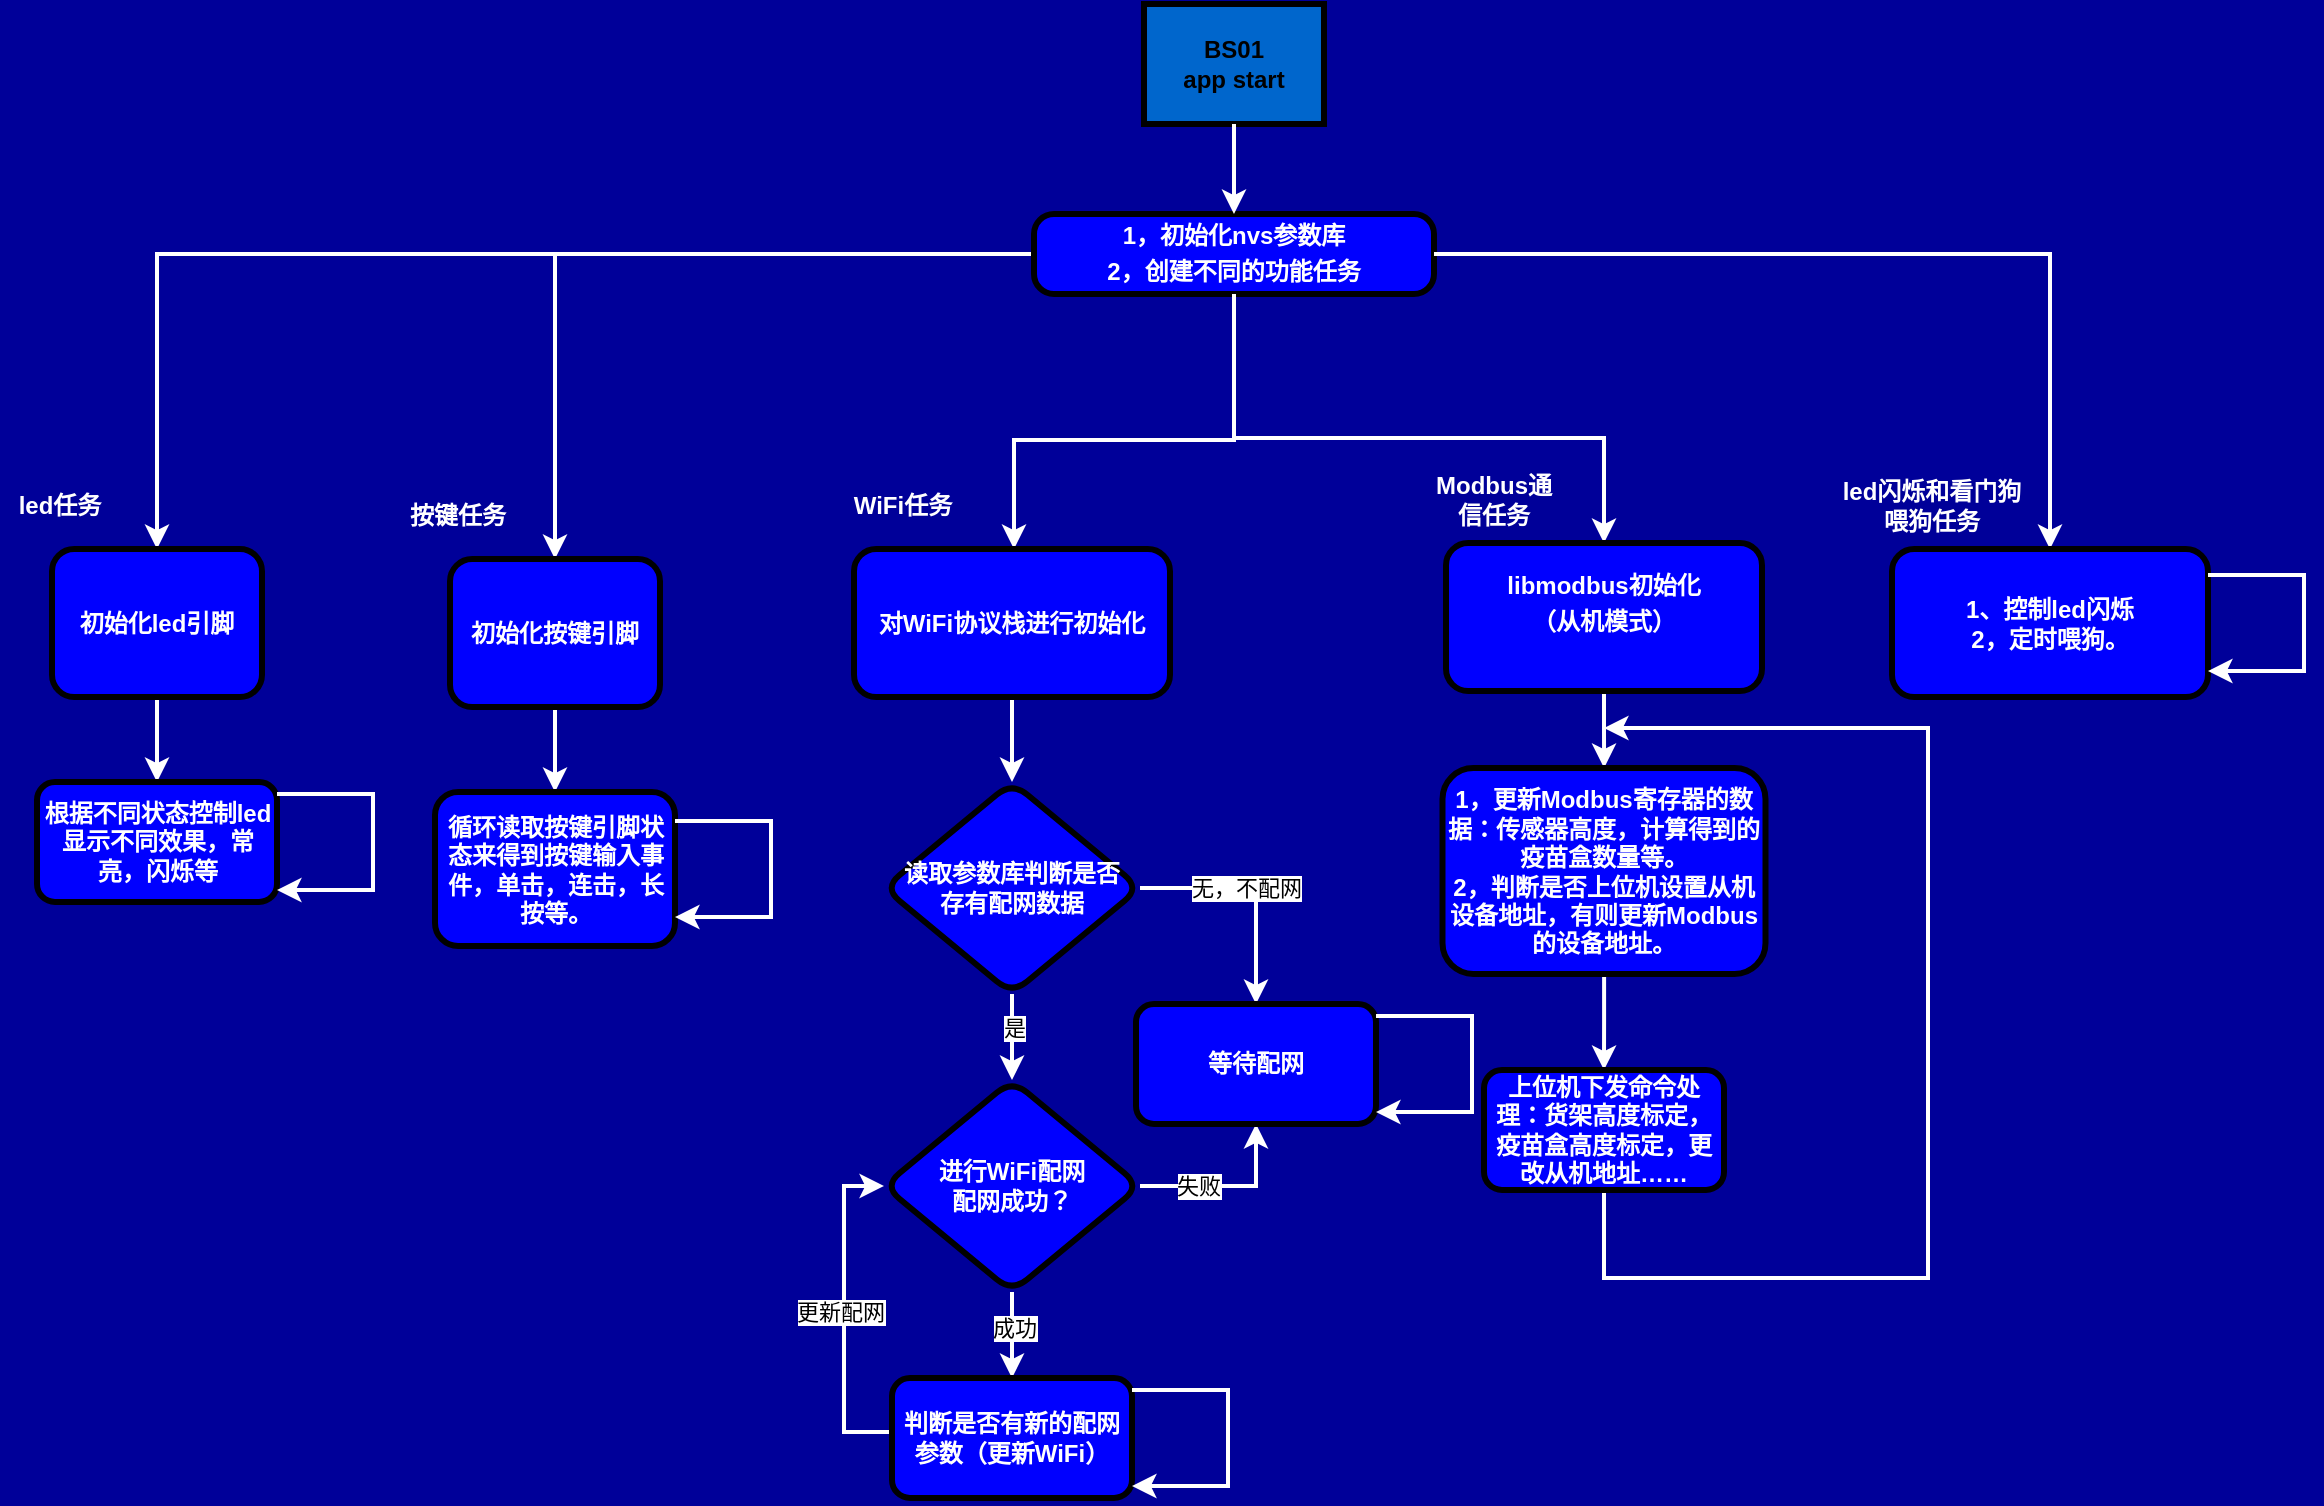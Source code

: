 <mxfile version="24.7.17">
  <diagram name="Page-1" id="c7558073-3199-34d8-9f00-42111426c3f3">
    <mxGraphModel dx="1981" dy="652" grid="0" gridSize="24" guides="1" tooltips="1" connect="1" arrows="1" fold="1" page="0" pageScale="1" pageWidth="826" pageHeight="1169" background="#000099" math="0" shadow="0">
      <root>
        <mxCell id="0" />
        <mxCell id="1" parent="0" />
        <mxCell id="-sDVmUkW7w9gJZ2iMdyc-38" value="" style="edgeStyle=orthogonalEdgeStyle;rounded=0;orthogonalLoop=1;jettySize=auto;html=1;strokeColor=#FFFFFF;strokeWidth=2;" parent="1" source="2" target="-sDVmUkW7w9gJZ2iMdyc-37" edge="1">
          <mxGeometry relative="1" as="geometry" />
        </mxCell>
        <mxCell id="sXCSSm3qtaqTTpKXIJX--42" style="edgeStyle=orthogonalEdgeStyle;rounded=0;orthogonalLoop=1;jettySize=auto;html=1;strokeColor=#FFFFFF;strokeWidth=2;" edge="1" parent="1" source="2" target="sXCSSm3qtaqTTpKXIJX--38">
          <mxGeometry relative="1" as="geometry" />
        </mxCell>
        <mxCell id="2" value="&lt;p style=&quot;margin: 4px 0px 0px;&quot;&gt;&lt;span style=&quot;color: rgb(255, 255, 255);&quot;&gt;1，初始化nvs参数库&lt;/span&gt;&lt;br&gt;&lt;/p&gt;&lt;p style=&quot;margin: 4px 0px 0px;&quot;&gt;&lt;span style=&quot;color: rgb(255, 255, 255);&quot;&gt;2，创建不同的功能任务&lt;/span&gt;&lt;/p&gt;&lt;p style=&quot;margin: 4px 0px 0px;&quot;&gt;&lt;span style=&quot;color: rgb(255, 255, 255);&quot;&gt;&lt;br&gt;&lt;/span&gt;&lt;/p&gt;" style="verticalAlign=middle;align=center;overflow=fill;fontSize=12;fontFamily=Helvetica;html=1;rounded=1;fontStyle=1;strokeWidth=3;fillColor=#0000FF;arcSize=25;" parent="1" vertex="1">
          <mxGeometry x="-5" y="253" width="200" height="40" as="geometry" />
        </mxCell>
        <mxCell id="4" value="BS01&#xa;app start" style="whiteSpace=wrap;align=center;verticalAlign=middle;fontStyle=1;strokeWidth=3;fillColor=#0066CC;" parent="1" vertex="1">
          <mxGeometry x="50" y="148" width="90" height="60" as="geometry" />
        </mxCell>
        <mxCell id="37" value="" style="edgeStyle=none;noEdgeStyle=1;strokeColor=#FFFFFF;strokeWidth=2" parent="1" source="4" target="2" edge="1">
          <mxGeometry width="100" height="100" relative="1" as="geometry">
            <mxPoint x="280" y="190" as="sourcePoint" />
            <mxPoint x="380" y="90" as="targetPoint" />
          </mxGeometry>
        </mxCell>
        <mxCell id="PsqxnXAQ3Fkz8UXOKLwo-47" value="" style="edgeStyle=orthogonalEdgeStyle;rounded=0;orthogonalLoop=1;jettySize=auto;html=1;strokeColor=#FFFFFF;strokeWidth=2;" parent="1" source="-sDVmUkW7w9gJZ2iMdyc-37" target="PsqxnXAQ3Fkz8UXOKLwo-46" edge="1">
          <mxGeometry relative="1" as="geometry" />
        </mxCell>
        <mxCell id="-sDVmUkW7w9gJZ2iMdyc-37" value="初始化led引脚" style="whiteSpace=wrap;html=1;fillColor=#0000FF;rounded=1;fontStyle=1;strokeWidth=3;fontColor=#FFFFFF;" parent="1" vertex="1">
          <mxGeometry x="-496" y="420.5" width="105" height="74" as="geometry" />
        </mxCell>
        <mxCell id="-sDVmUkW7w9gJZ2iMdyc-39" value="led任务" style="text;strokeColor=none;align=center;fillColor=none;html=1;verticalAlign=middle;whiteSpace=wrap;rounded=0;fontFamily=Helvetica;fontSize=12;fontColor=#FFFFFF;fontStyle=1;" parent="1" vertex="1">
          <mxGeometry x="-522" y="384" width="60" height="30" as="geometry" />
        </mxCell>
        <mxCell id="PsqxnXAQ3Fkz8UXOKLwo-37" value="" style="edgeStyle=orthogonalEdgeStyle;rounded=0;orthogonalLoop=1;jettySize=auto;html=1;strokeColor=#FFFFFF;strokeWidth=2;" parent="1" source="2" target="PsqxnXAQ3Fkz8UXOKLwo-38" edge="1">
          <mxGeometry relative="1" as="geometry">
            <mxPoint x="200" y="360" as="sourcePoint" />
            <mxPoint x="-8" y="432" as="targetPoint" />
            <Array as="points">
              <mxPoint x="95" y="366" />
              <mxPoint x="-15" y="366" />
            </Array>
          </mxGeometry>
        </mxCell>
        <mxCell id="PsqxnXAQ3Fkz8UXOKLwo-49" value="" style="edgeStyle=orthogonalEdgeStyle;shape=connector;rounded=0;orthogonalLoop=1;jettySize=auto;html=1;strokeColor=#FFFFFF;strokeWidth=2;align=center;verticalAlign=middle;fontFamily=Helvetica;fontSize=11;fontColor=default;labelBackgroundColor=default;endArrow=classic;" parent="1" source="PsqxnXAQ3Fkz8UXOKLwo-38" target="PsqxnXAQ3Fkz8UXOKLwo-48" edge="1">
          <mxGeometry relative="1" as="geometry" />
        </mxCell>
        <mxCell id="PsqxnXAQ3Fkz8UXOKLwo-38" value="对WiFi协议栈进行初始化" style="whiteSpace=wrap;html=1;fillColor=#0000FF;rounded=1;fontStyle=1;strokeWidth=3;fontColor=#FFFFFF;" parent="1" vertex="1">
          <mxGeometry x="-95" y="420.5" width="158" height="74" as="geometry" />
        </mxCell>
        <mxCell id="PsqxnXAQ3Fkz8UXOKLwo-39" value="WiFi任务" style="text;strokeColor=none;align=center;fillColor=none;html=1;verticalAlign=middle;whiteSpace=wrap;rounded=0;fontFamily=Helvetica;fontSize=12;fontColor=#FFFFFF;fontStyle=1;" parent="1" vertex="1">
          <mxGeometry x="-109" y="384" width="77" height="30" as="geometry" />
        </mxCell>
        <mxCell id="PsqxnXAQ3Fkz8UXOKLwo-40" value="" style="edgeStyle=orthogonalEdgeStyle;rounded=0;orthogonalLoop=1;jettySize=auto;html=1;strokeColor=#FFFFFF;strokeWidth=2;" parent="1" source="2" target="PsqxnXAQ3Fkz8UXOKLwo-41" edge="1">
          <mxGeometry relative="1" as="geometry">
            <mxPoint x="94" y="289.0" as="sourcePoint" />
            <mxPoint x="233" y="432.5" as="targetPoint" />
            <Array as="points">
              <mxPoint x="95" y="365" />
              <mxPoint x="280" y="365" />
            </Array>
          </mxGeometry>
        </mxCell>
        <mxCell id="PsqxnXAQ3Fkz8UXOKLwo-65" value="" style="edgeStyle=orthogonalEdgeStyle;shape=connector;rounded=0;orthogonalLoop=1;jettySize=auto;html=1;strokeColor=#FFFFFF;strokeWidth=2;align=center;verticalAlign=middle;fontFamily=Helvetica;fontSize=11;fontColor=default;labelBackgroundColor=default;endArrow=classic;" parent="1" source="PsqxnXAQ3Fkz8UXOKLwo-41" target="PsqxnXAQ3Fkz8UXOKLwo-64" edge="1">
          <mxGeometry relative="1" as="geometry" />
        </mxCell>
        <mxCell id="PsqxnXAQ3Fkz8UXOKLwo-41" value="&lt;p style=&quot;color: rgb(0, 0, 0); text-wrap: nowrap; margin: 4px 0px 0px;&quot;&gt;&lt;font color=&quot;#ffffff&quot;&gt;libmodbus初始化&lt;/font&gt;&lt;/p&gt;&lt;p style=&quot;color: rgb(0, 0, 0); text-wrap: nowrap; margin: 4px 0px 0px;&quot;&gt;&lt;font color=&quot;#ffffff&quot;&gt;（从机模式&lt;/font&gt;&lt;span style=&quot;color: rgb(255, 255, 255); background-color: initial;&quot;&gt;）&lt;/span&gt;&lt;/p&gt;&lt;p style=&quot;color: rgb(0, 0, 0); text-wrap: nowrap; margin: 4px 0px 0px;&quot;&gt;&lt;br&gt;&lt;/p&gt;" style="whiteSpace=wrap;html=1;fillColor=#0000FF;rounded=1;fontStyle=1;strokeWidth=3;fontColor=#FFFFFF;" parent="1" vertex="1">
          <mxGeometry x="201" y="417.5" width="158" height="74" as="geometry" />
        </mxCell>
        <mxCell id="PsqxnXAQ3Fkz8UXOKLwo-42" value="Modbus通信任务" style="text;strokeColor=none;align=center;fillColor=none;html=1;verticalAlign=middle;whiteSpace=wrap;rounded=0;fontFamily=Helvetica;fontSize=12;fontColor=#FFFFFF;fontStyle=1;" parent="1" vertex="1">
          <mxGeometry x="195" y="381" width="60" height="30" as="geometry" />
        </mxCell>
        <mxCell id="PsqxnXAQ3Fkz8UXOKLwo-43" value="" style="edgeStyle=orthogonalEdgeStyle;rounded=0;orthogonalLoop=1;jettySize=auto;html=1;strokeColor=#FFFFFF;strokeWidth=2;" parent="1" source="2" target="PsqxnXAQ3Fkz8UXOKLwo-44" edge="1">
          <mxGeometry relative="1" as="geometry">
            <mxPoint x="691" y="260.5" as="sourcePoint" />
          </mxGeometry>
        </mxCell>
        <mxCell id="PsqxnXAQ3Fkz8UXOKLwo-44" value="1、控制led闪烁&lt;div&gt;2，定时喂狗。&lt;/div&gt;" style="whiteSpace=wrap;html=1;fillColor=#0000FF;rounded=1;fontStyle=1;strokeWidth=3;fontColor=#FFFFFF;" parent="1" vertex="1">
          <mxGeometry x="424" y="420.5" width="158" height="74" as="geometry" />
        </mxCell>
        <mxCell id="PsqxnXAQ3Fkz8UXOKLwo-45" value="led闪烁和看门狗喂狗任务" style="text;strokeColor=none;align=center;fillColor=none;html=1;verticalAlign=middle;whiteSpace=wrap;rounded=0;fontFamily=Helvetica;fontSize=12;fontColor=#FFFFFF;fontStyle=1;" parent="1" vertex="1">
          <mxGeometry x="396" y="384" width="96" height="30" as="geometry" />
        </mxCell>
        <mxCell id="PsqxnXAQ3Fkz8UXOKLwo-46" value="根据不同状态控制led显示不同效果，常亮，闪烁等" style="whiteSpace=wrap;html=1;fillColor=#0000FF;fontColor=#FFFFFF;rounded=1;fontStyle=1;strokeWidth=3;" parent="1" vertex="1">
          <mxGeometry x="-503.5" y="537" width="120" height="60" as="geometry" />
        </mxCell>
        <mxCell id="PsqxnXAQ3Fkz8UXOKLwo-51" value="" style="edgeStyle=orthogonalEdgeStyle;shape=connector;rounded=0;orthogonalLoop=1;jettySize=auto;html=1;strokeColor=#FFFFFF;strokeWidth=2;align=center;verticalAlign=middle;fontFamily=Helvetica;fontSize=11;fontColor=default;labelBackgroundColor=default;endArrow=classic;" parent="1" source="PsqxnXAQ3Fkz8UXOKLwo-48" target="PsqxnXAQ3Fkz8UXOKLwo-50" edge="1">
          <mxGeometry relative="1" as="geometry" />
        </mxCell>
        <mxCell id="PsqxnXAQ3Fkz8UXOKLwo-52" value="是" style="edgeLabel;html=1;align=center;verticalAlign=middle;resizable=0;points=[];fontFamily=Helvetica;fontSize=11;fontColor=default;labelBackgroundColor=default;" parent="PsqxnXAQ3Fkz8UXOKLwo-51" vertex="1" connectable="0">
          <mxGeometry x="-0.233" y="1" relative="1" as="geometry">
            <mxPoint as="offset" />
          </mxGeometry>
        </mxCell>
        <mxCell id="PsqxnXAQ3Fkz8UXOKLwo-48" value="读取参数库判断是否&lt;div&gt;存有配网数据&lt;/div&gt;" style="rhombus;whiteSpace=wrap;html=1;fillColor=#0000FF;fontColor=#FFFFFF;rounded=1;fontStyle=1;strokeWidth=3;" parent="1" vertex="1">
          <mxGeometry x="-80" y="537" width="128" height="106" as="geometry" />
        </mxCell>
        <mxCell id="PsqxnXAQ3Fkz8UXOKLwo-73" value="" style="edgeStyle=orthogonalEdgeStyle;shape=connector;rounded=0;orthogonalLoop=1;jettySize=auto;html=1;strokeColor=#FFFFFF;strokeWidth=2;align=center;verticalAlign=middle;fontFamily=Helvetica;fontSize=11;fontColor=default;labelBackgroundColor=default;endArrow=classic;" parent="1" source="PsqxnXAQ3Fkz8UXOKLwo-50" target="PsqxnXAQ3Fkz8UXOKLwo-72" edge="1">
          <mxGeometry relative="1" as="geometry" />
        </mxCell>
        <mxCell id="PsqxnXAQ3Fkz8UXOKLwo-74" value="成功" style="edgeLabel;html=1;align=center;verticalAlign=middle;resizable=0;points=[];fontFamily=Helvetica;fontSize=11;fontColor=default;labelBackgroundColor=default;" parent="PsqxnXAQ3Fkz8UXOKLwo-73" vertex="1" connectable="0">
          <mxGeometry x="-0.152" y="1" relative="1" as="geometry">
            <mxPoint as="offset" />
          </mxGeometry>
        </mxCell>
        <mxCell id="sXCSSm3qtaqTTpKXIJX--47" style="edgeStyle=orthogonalEdgeStyle;shape=connector;rounded=0;orthogonalLoop=1;jettySize=auto;html=1;strokeColor=#FFFFFF;strokeWidth=2;align=center;verticalAlign=middle;fontFamily=Helvetica;fontSize=11;fontColor=default;labelBackgroundColor=default;endArrow=classic;exitX=1;exitY=0.5;exitDx=0;exitDy=0;" edge="1" parent="1" source="PsqxnXAQ3Fkz8UXOKLwo-50" target="sXCSSm3qtaqTTpKXIJX--45">
          <mxGeometry relative="1" as="geometry">
            <mxPoint x="104.4" y="739" as="targetPoint" />
            <Array as="points">
              <mxPoint x="106" y="739" />
            </Array>
          </mxGeometry>
        </mxCell>
        <mxCell id="sXCSSm3qtaqTTpKXIJX--48" value="失败" style="edgeLabel;html=1;align=center;verticalAlign=middle;resizable=0;points=[];fontFamily=Helvetica;fontSize=11;fontColor=default;labelBackgroundColor=default;" vertex="1" connectable="0" parent="sXCSSm3qtaqTTpKXIJX--47">
          <mxGeometry x="-0.362" relative="1" as="geometry">
            <mxPoint as="offset" />
          </mxGeometry>
        </mxCell>
        <mxCell id="PsqxnXAQ3Fkz8UXOKLwo-50" value="进行WiFi配网&lt;div&gt;配网成功？&lt;/div&gt;" style="rhombus;whiteSpace=wrap;html=1;fillColor=#0000FF;fontColor=#FFFFFF;rounded=1;fontStyle=1;strokeWidth=3;" parent="1" vertex="1">
          <mxGeometry x="-80" y="686" width="128" height="106" as="geometry" />
        </mxCell>
        <mxCell id="PsqxnXAQ3Fkz8UXOKLwo-53" style="edgeStyle=orthogonalEdgeStyle;shape=connector;rounded=0;orthogonalLoop=1;jettySize=auto;html=1;strokeColor=#FFFFFF;strokeWidth=2;align=center;verticalAlign=middle;fontFamily=Helvetica;fontSize=11;fontColor=default;labelBackgroundColor=default;endArrow=classic;elbow=vertical;" parent="1" source="PsqxnXAQ3Fkz8UXOKLwo-48" target="sXCSSm3qtaqTTpKXIJX--45" edge="1">
          <mxGeometry relative="1" as="geometry">
            <mxPoint x="98" y="738" as="targetPoint" />
            <Array as="points">
              <mxPoint x="106" y="590" />
            </Array>
          </mxGeometry>
        </mxCell>
        <mxCell id="PsqxnXAQ3Fkz8UXOKLwo-55" value="无，不配网" style="edgeLabel;html=1;align=center;verticalAlign=middle;resizable=0;points=[];fontFamily=Helvetica;fontSize=11;fontColor=default;labelBackgroundColor=default;" parent="PsqxnXAQ3Fkz8UXOKLwo-53" vertex="1" connectable="0">
          <mxGeometry x="-0.086" relative="1" as="geometry">
            <mxPoint as="offset" />
          </mxGeometry>
        </mxCell>
        <mxCell id="PsqxnXAQ3Fkz8UXOKLwo-67" value="" style="edgeStyle=orthogonalEdgeStyle;shape=connector;rounded=0;orthogonalLoop=1;jettySize=auto;html=1;strokeColor=#FFFFFF;strokeWidth=2;align=center;verticalAlign=middle;fontFamily=Helvetica;fontSize=11;fontColor=default;labelBackgroundColor=default;endArrow=classic;" parent="1" source="PsqxnXAQ3Fkz8UXOKLwo-64" target="PsqxnXAQ3Fkz8UXOKLwo-66" edge="1">
          <mxGeometry relative="1" as="geometry" />
        </mxCell>
        <mxCell id="PsqxnXAQ3Fkz8UXOKLwo-64" value="1，更新Modbus寄存器的数据：传感器高度，计算得到的疫苗盒数量等。&lt;div&gt;2，判断是否上位机设置从机设备地址，有则更新Modbus的设备地址。&lt;/div&gt;" style="whiteSpace=wrap;html=1;fillColor=#0000FF;fontColor=#FFFFFF;rounded=1;fontStyle=1;strokeWidth=3;" parent="1" vertex="1">
          <mxGeometry x="199.25" y="530" width="161.5" height="103" as="geometry" />
        </mxCell>
        <mxCell id="PsqxnXAQ3Fkz8UXOKLwo-76" style="edgeStyle=orthogonalEdgeStyle;shape=connector;rounded=0;orthogonalLoop=1;jettySize=auto;html=1;strokeColor=#FFFFFF;strokeWidth=2;align=center;verticalAlign=middle;fontFamily=Helvetica;fontSize=11;fontColor=default;labelBackgroundColor=default;endArrow=classic;" parent="1" source="PsqxnXAQ3Fkz8UXOKLwo-66" edge="1">
          <mxGeometry relative="1" as="geometry">
            <mxPoint x="280" y="510" as="targetPoint" />
            <Array as="points">
              <mxPoint x="280" y="785" />
              <mxPoint x="442" y="785" />
              <mxPoint x="442" y="510" />
            </Array>
          </mxGeometry>
        </mxCell>
        <mxCell id="PsqxnXAQ3Fkz8UXOKLwo-66" value="上位机下发命令处理：货架高度标定，疫苗盒高度标定，更改从机地址……" style="whiteSpace=wrap;html=1;fillColor=#0000FF;fontColor=#FFFFFF;rounded=1;fontStyle=1;strokeWidth=3;" parent="1" vertex="1">
          <mxGeometry x="220" y="681" width="120" height="60" as="geometry" />
        </mxCell>
        <mxCell id="PsqxnXAQ3Fkz8UXOKLwo-68" style="edgeStyle=orthogonalEdgeStyle;shape=connector;rounded=0;orthogonalLoop=1;jettySize=auto;html=1;strokeColor=#FFFFFF;strokeWidth=2;align=center;verticalAlign=middle;fontFamily=Helvetica;fontSize=11;fontColor=default;labelBackgroundColor=default;endArrow=classic;elbow=vertical;" parent="1" source="PsqxnXAQ3Fkz8UXOKLwo-46" target="PsqxnXAQ3Fkz8UXOKLwo-46" edge="1">
          <mxGeometry relative="1" as="geometry" />
        </mxCell>
        <mxCell id="PsqxnXAQ3Fkz8UXOKLwo-69" style="edgeStyle=orthogonalEdgeStyle;shape=connector;rounded=0;orthogonalLoop=1;jettySize=auto;html=1;strokeColor=#FFFFFF;strokeWidth=2;align=center;verticalAlign=middle;fontFamily=Helvetica;fontSize=11;fontColor=default;labelBackgroundColor=default;endArrow=classic;" parent="1" source="PsqxnXAQ3Fkz8UXOKLwo-44" target="PsqxnXAQ3Fkz8UXOKLwo-44" edge="1">
          <mxGeometry relative="1" as="geometry" />
        </mxCell>
        <mxCell id="PsqxnXAQ3Fkz8UXOKLwo-75" value="" style="edgeStyle=orthogonalEdgeStyle;shape=connector;rounded=0;orthogonalLoop=1;jettySize=auto;html=1;strokeColor=#FFFFFF;strokeWidth=2;align=center;verticalAlign=middle;fontFamily=Helvetica;fontSize=11;fontColor=default;labelBackgroundColor=default;endArrow=classic;entryX=0;entryY=0.5;entryDx=0;entryDy=0;exitX=0;exitY=0.45;exitDx=0;exitDy=0;exitPerimeter=0;" parent="1" source="PsqxnXAQ3Fkz8UXOKLwo-72" target="PsqxnXAQ3Fkz8UXOKLwo-50" edge="1">
          <mxGeometry relative="1" as="geometry">
            <mxPoint x="-16" y="928" as="targetPoint" />
          </mxGeometry>
        </mxCell>
        <mxCell id="sXCSSm3qtaqTTpKXIJX--49" value="更新配网" style="edgeLabel;html=1;align=center;verticalAlign=middle;resizable=0;points=[];fontFamily=Helvetica;fontSize=11;fontColor=default;labelBackgroundColor=default;" vertex="1" connectable="0" parent="PsqxnXAQ3Fkz8UXOKLwo-75">
          <mxGeometry x="0.011" y="2" relative="1" as="geometry">
            <mxPoint as="offset" />
          </mxGeometry>
        </mxCell>
        <mxCell id="PsqxnXAQ3Fkz8UXOKLwo-72" value="判断是否有新的配网参数（更新WiFi）" style="whiteSpace=wrap;html=1;fillColor=#0000FF;fontColor=#FFFFFF;rounded=1;fontStyle=1;strokeWidth=3;" parent="1" vertex="1">
          <mxGeometry x="-76" y="835" width="120" height="60" as="geometry" />
        </mxCell>
        <mxCell id="sXCSSm3qtaqTTpKXIJX--37" value="" style="edgeStyle=orthogonalEdgeStyle;rounded=0;orthogonalLoop=1;jettySize=auto;html=1;strokeColor=#FFFFFF;strokeWidth=2;" edge="1" parent="1" source="sXCSSm3qtaqTTpKXIJX--38" target="sXCSSm3qtaqTTpKXIJX--40">
          <mxGeometry relative="1" as="geometry" />
        </mxCell>
        <mxCell id="sXCSSm3qtaqTTpKXIJX--38" value="初始化按键引脚" style="whiteSpace=wrap;html=1;fillColor=#0000FF;rounded=1;fontStyle=1;strokeWidth=3;fontColor=#FFFFFF;" vertex="1" parent="1">
          <mxGeometry x="-297" y="425.5" width="105" height="74" as="geometry" />
        </mxCell>
        <mxCell id="sXCSSm3qtaqTTpKXIJX--39" value="按键任务" style="text;strokeColor=none;align=center;fillColor=none;html=1;verticalAlign=middle;whiteSpace=wrap;rounded=0;fontFamily=Helvetica;fontSize=12;fontColor=#FFFFFF;fontStyle=1;" vertex="1" parent="1">
          <mxGeometry x="-323" y="389" width="60" height="30" as="geometry" />
        </mxCell>
        <mxCell id="sXCSSm3qtaqTTpKXIJX--40" value="循环读取按键引脚状态来得到按键输入事件，单击，连击，长按等。" style="whiteSpace=wrap;html=1;fillColor=#0000FF;fontColor=#FFFFFF;rounded=1;fontStyle=1;strokeWidth=3;" vertex="1" parent="1">
          <mxGeometry x="-304.5" y="542" width="120" height="77" as="geometry" />
        </mxCell>
        <mxCell id="sXCSSm3qtaqTTpKXIJX--41" style="edgeStyle=orthogonalEdgeStyle;shape=connector;rounded=0;orthogonalLoop=1;jettySize=auto;html=1;strokeColor=#FFFFFF;strokeWidth=2;align=center;verticalAlign=middle;fontFamily=Helvetica;fontSize=11;fontColor=default;labelBackgroundColor=default;endArrow=classic;elbow=vertical;" edge="1" parent="1" source="sXCSSm3qtaqTTpKXIJX--40" target="sXCSSm3qtaqTTpKXIJX--40">
          <mxGeometry relative="1" as="geometry" />
        </mxCell>
        <mxCell id="sXCSSm3qtaqTTpKXIJX--45" value="等待配网" style="whiteSpace=wrap;html=1;fillColor=#0000FF;fontColor=#FFFFFF;rounded=1;fontStyle=1;strokeWidth=3;" vertex="1" parent="1">
          <mxGeometry x="46" y="648" width="120" height="60" as="geometry" />
        </mxCell>
        <mxCell id="sXCSSm3qtaqTTpKXIJX--46" style="edgeStyle=orthogonalEdgeStyle;shape=connector;rounded=0;orthogonalLoop=1;jettySize=auto;html=1;strokeColor=#FFFFFF;strokeWidth=2;align=center;verticalAlign=middle;fontFamily=Helvetica;fontSize=11;fontColor=default;labelBackgroundColor=default;endArrow=classic;" edge="1" parent="1" source="sXCSSm3qtaqTTpKXIJX--45" target="sXCSSm3qtaqTTpKXIJX--45">
          <mxGeometry relative="1" as="geometry" />
        </mxCell>
        <mxCell id="sXCSSm3qtaqTTpKXIJX--50" style="edgeStyle=orthogonalEdgeStyle;shape=connector;rounded=0;orthogonalLoop=1;jettySize=auto;html=1;strokeColor=#FFFFFF;strokeWidth=2;align=center;verticalAlign=middle;fontFamily=Helvetica;fontSize=11;fontColor=default;labelBackgroundColor=default;endArrow=classic;" edge="1" parent="1" source="PsqxnXAQ3Fkz8UXOKLwo-72" target="PsqxnXAQ3Fkz8UXOKLwo-72">
          <mxGeometry relative="1" as="geometry" />
        </mxCell>
      </root>
    </mxGraphModel>
  </diagram>
</mxfile>
